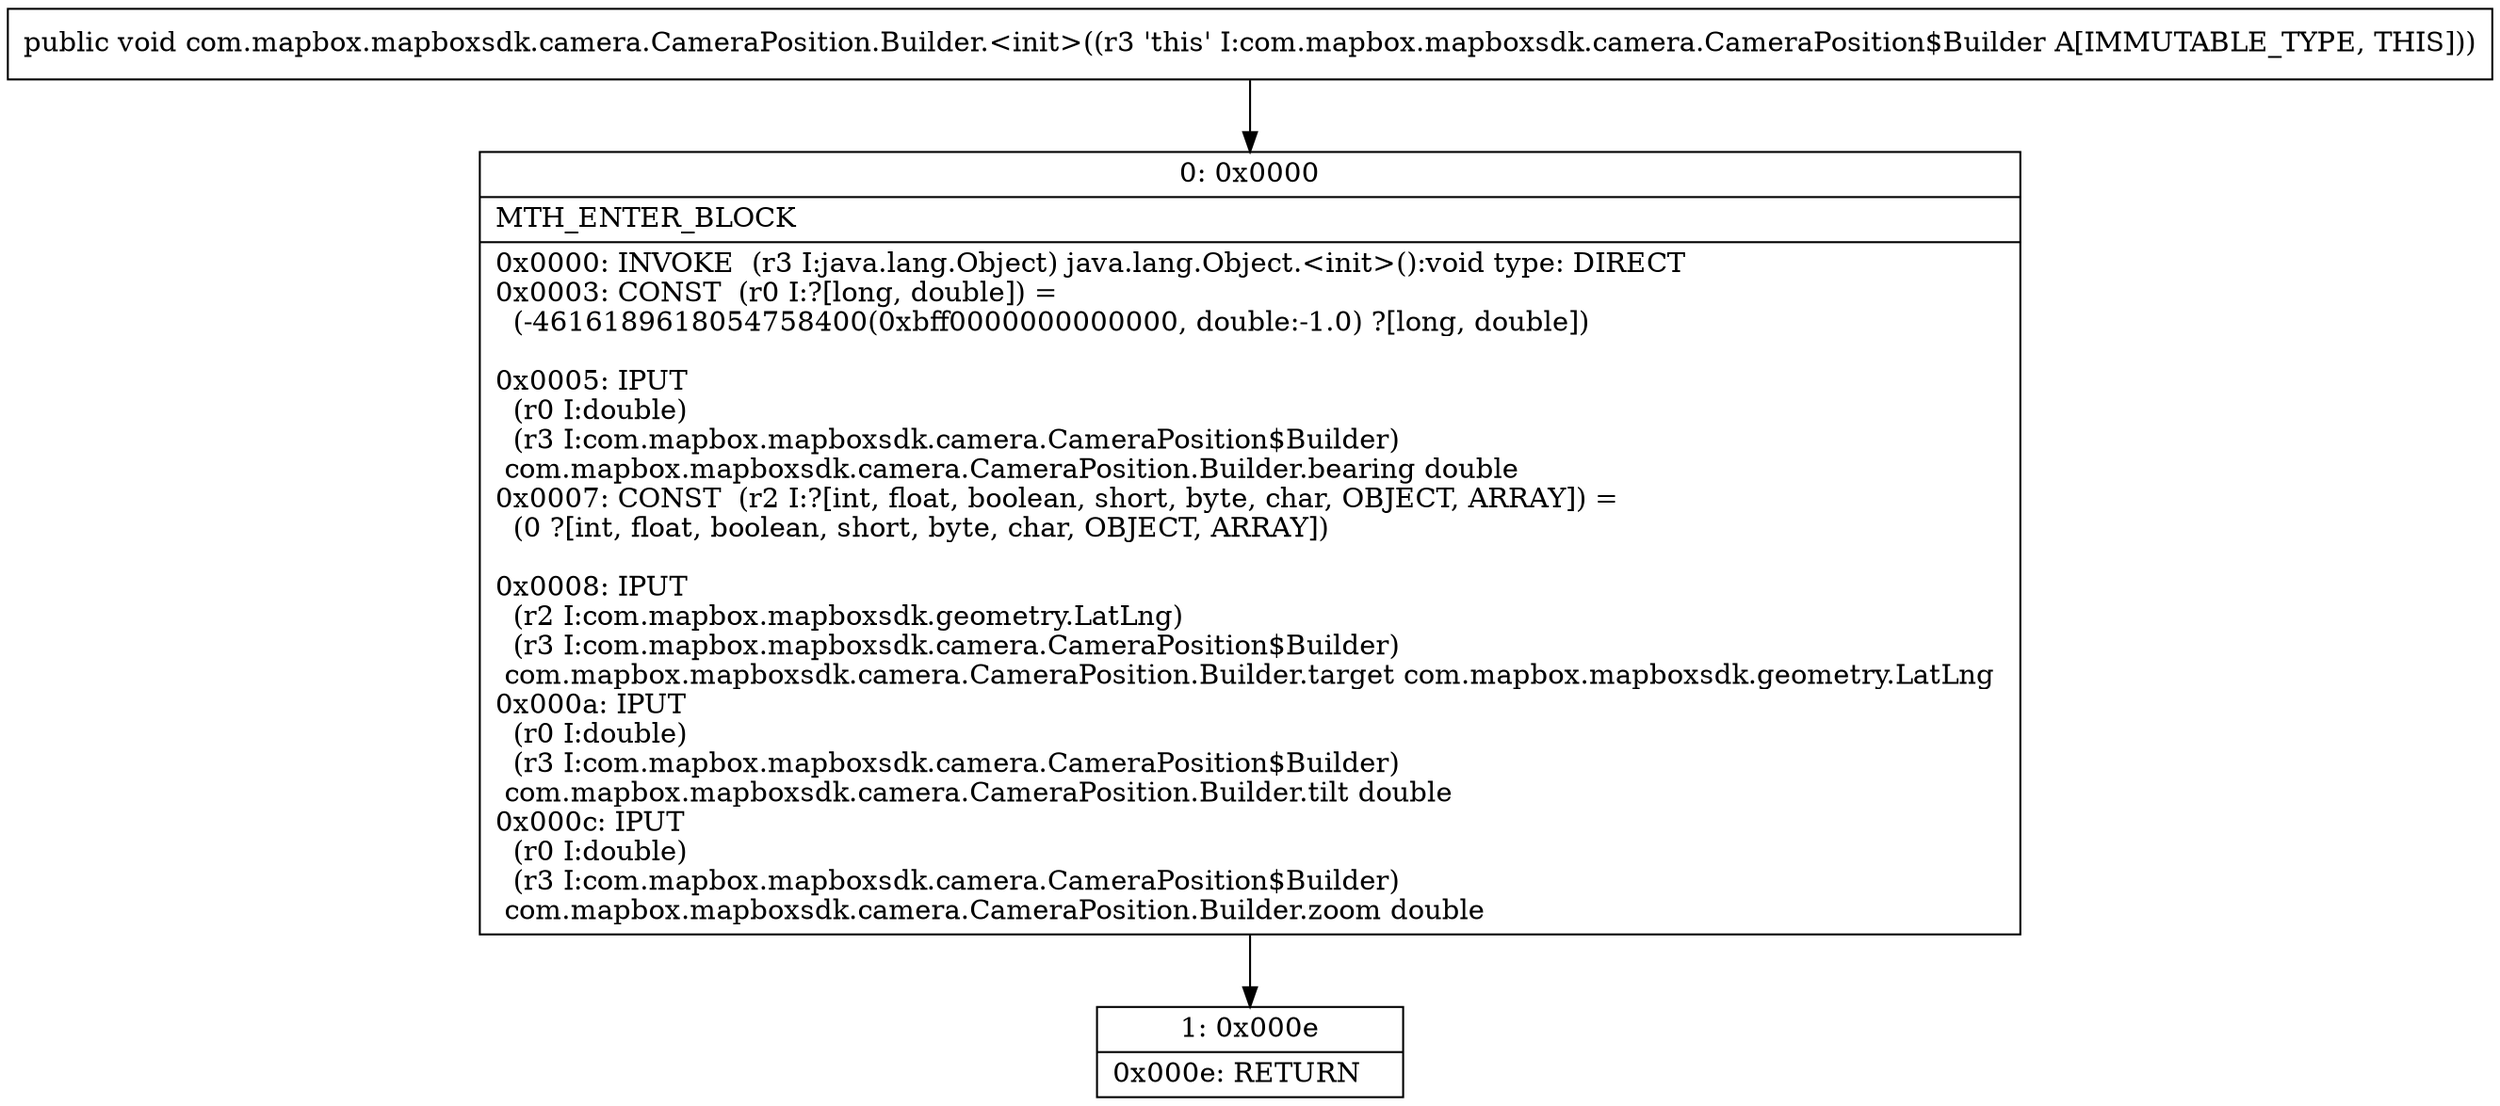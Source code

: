 digraph "CFG forcom.mapbox.mapboxsdk.camera.CameraPosition.Builder.\<init\>()V" {
Node_0 [shape=record,label="{0\:\ 0x0000|MTH_ENTER_BLOCK\l|0x0000: INVOKE  (r3 I:java.lang.Object) java.lang.Object.\<init\>():void type: DIRECT \l0x0003: CONST  (r0 I:?[long, double]) = \l  (\-4616189618054758400(0xbff0000000000000, double:\-1.0) ?[long, double])\l \l0x0005: IPUT  \l  (r0 I:double)\l  (r3 I:com.mapbox.mapboxsdk.camera.CameraPosition$Builder)\l com.mapbox.mapboxsdk.camera.CameraPosition.Builder.bearing double \l0x0007: CONST  (r2 I:?[int, float, boolean, short, byte, char, OBJECT, ARRAY]) = \l  (0 ?[int, float, boolean, short, byte, char, OBJECT, ARRAY])\l \l0x0008: IPUT  \l  (r2 I:com.mapbox.mapboxsdk.geometry.LatLng)\l  (r3 I:com.mapbox.mapboxsdk.camera.CameraPosition$Builder)\l com.mapbox.mapboxsdk.camera.CameraPosition.Builder.target com.mapbox.mapboxsdk.geometry.LatLng \l0x000a: IPUT  \l  (r0 I:double)\l  (r3 I:com.mapbox.mapboxsdk.camera.CameraPosition$Builder)\l com.mapbox.mapboxsdk.camera.CameraPosition.Builder.tilt double \l0x000c: IPUT  \l  (r0 I:double)\l  (r3 I:com.mapbox.mapboxsdk.camera.CameraPosition$Builder)\l com.mapbox.mapboxsdk.camera.CameraPosition.Builder.zoom double \l}"];
Node_1 [shape=record,label="{1\:\ 0x000e|0x000e: RETURN   \l}"];
MethodNode[shape=record,label="{public void com.mapbox.mapboxsdk.camera.CameraPosition.Builder.\<init\>((r3 'this' I:com.mapbox.mapboxsdk.camera.CameraPosition$Builder A[IMMUTABLE_TYPE, THIS])) }"];
MethodNode -> Node_0;
Node_0 -> Node_1;
}

